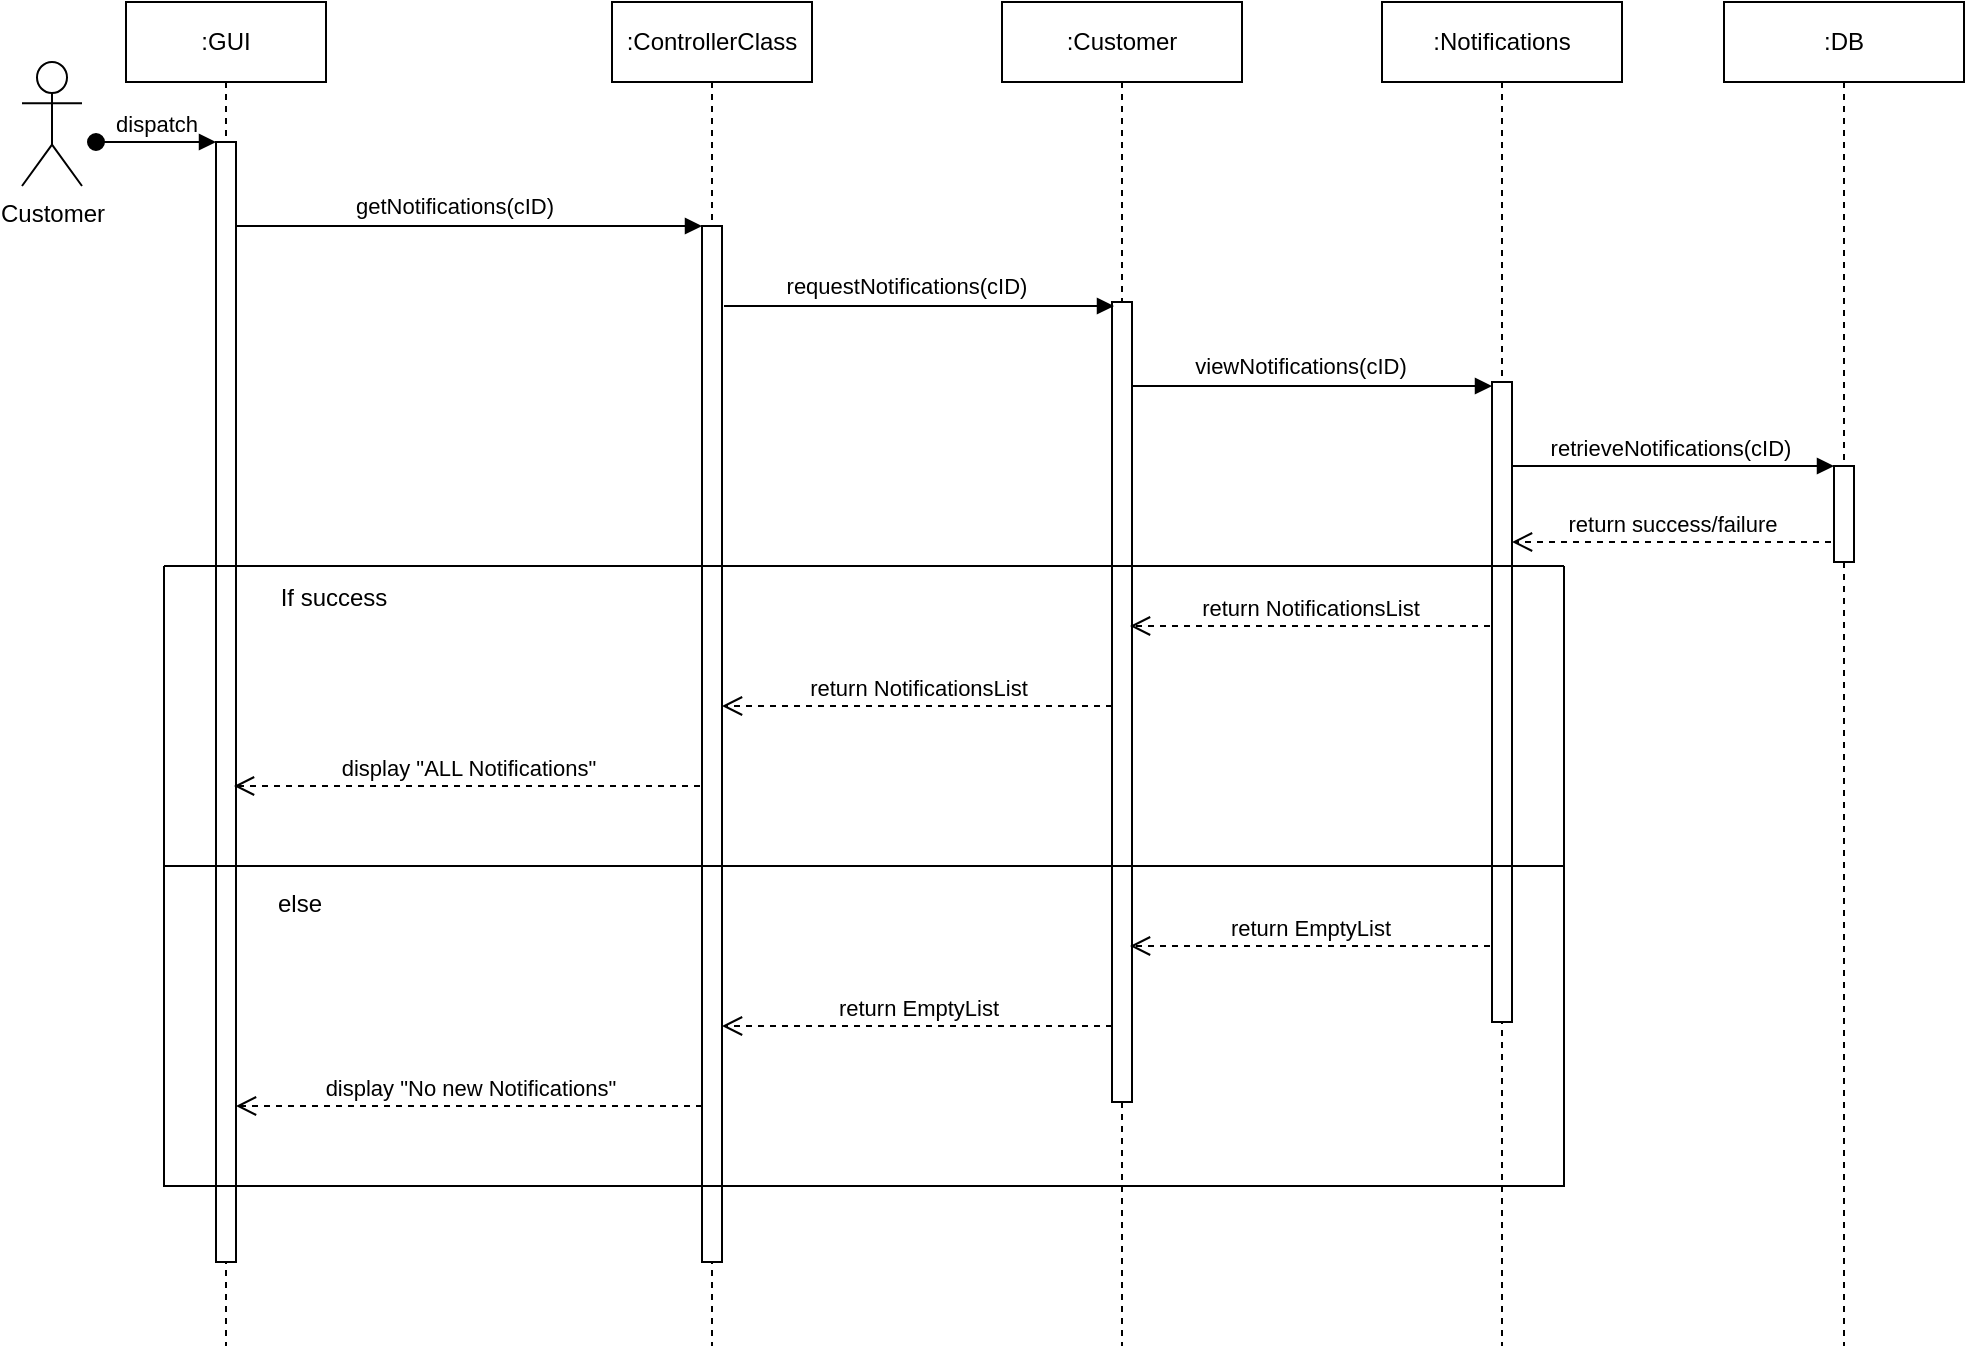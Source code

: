 <mxfile version="28.2.8">
  <diagram name="Page-1" id="2YBvvXClWsGukQMizWep">
    <mxGraphModel dx="1418" dy="794" grid="1" gridSize="10" guides="1" tooltips="1" connect="1" arrows="1" fold="1" page="1" pageScale="1" pageWidth="850" pageHeight="1100" math="0" shadow="0">
      <root>
        <mxCell id="0" />
        <mxCell id="1" parent="0" />
        <mxCell id="aM9ryv3xv72pqoxQDRHE-1" value=":GUI" style="shape=umlLifeline;perimeter=lifelinePerimeter;whiteSpace=wrap;html=1;container=0;dropTarget=0;collapsible=0;recursiveResize=0;outlineConnect=0;portConstraint=eastwest;newEdgeStyle={&quot;edgeStyle&quot;:&quot;elbowEdgeStyle&quot;,&quot;elbow&quot;:&quot;vertical&quot;,&quot;curved&quot;:0,&quot;rounded&quot;:0};" parent="1" vertex="1">
          <mxGeometry x="111" y="48" width="100" height="672" as="geometry" />
        </mxCell>
        <mxCell id="aM9ryv3xv72pqoxQDRHE-2" value="" style="html=1;points=[];perimeter=orthogonalPerimeter;outlineConnect=0;targetShapes=umlLifeline;portConstraint=eastwest;newEdgeStyle={&quot;edgeStyle&quot;:&quot;elbowEdgeStyle&quot;,&quot;elbow&quot;:&quot;vertical&quot;,&quot;curved&quot;:0,&quot;rounded&quot;:0};" parent="aM9ryv3xv72pqoxQDRHE-1" vertex="1">
          <mxGeometry x="45" y="70" width="10" height="560" as="geometry" />
        </mxCell>
        <mxCell id="aM9ryv3xv72pqoxQDRHE-3" value="dispatch" style="html=1;verticalAlign=bottom;startArrow=oval;endArrow=block;startSize=8;edgeStyle=elbowEdgeStyle;elbow=vertical;curved=0;rounded=0;" parent="aM9ryv3xv72pqoxQDRHE-1" target="aM9ryv3xv72pqoxQDRHE-2" edge="1">
          <mxGeometry relative="1" as="geometry">
            <mxPoint x="-15" y="70" as="sourcePoint" />
          </mxGeometry>
        </mxCell>
        <mxCell id="aM9ryv3xv72pqoxQDRHE-5" value=":ControllerClass" style="shape=umlLifeline;perimeter=lifelinePerimeter;whiteSpace=wrap;html=1;container=0;dropTarget=0;collapsible=0;recursiveResize=0;outlineConnect=0;portConstraint=eastwest;newEdgeStyle={&quot;edgeStyle&quot;:&quot;elbowEdgeStyle&quot;,&quot;elbow&quot;:&quot;vertical&quot;,&quot;curved&quot;:0,&quot;rounded&quot;:0};" parent="1" vertex="1">
          <mxGeometry x="354" y="48" width="100" height="672" as="geometry" />
        </mxCell>
        <mxCell id="aM9ryv3xv72pqoxQDRHE-6" value="" style="html=1;points=[];perimeter=orthogonalPerimeter;outlineConnect=0;targetShapes=umlLifeline;portConstraint=eastwest;newEdgeStyle={&quot;edgeStyle&quot;:&quot;elbowEdgeStyle&quot;,&quot;elbow&quot;:&quot;vertical&quot;,&quot;curved&quot;:0,&quot;rounded&quot;:0};" parent="aM9ryv3xv72pqoxQDRHE-5" vertex="1">
          <mxGeometry x="45" y="112" width="10" height="518" as="geometry" />
        </mxCell>
        <mxCell id="aM9ryv3xv72pqoxQDRHE-7" value="" style="html=1;verticalAlign=bottom;endArrow=block;edgeStyle=elbowEdgeStyle;elbow=vertical;curved=0;rounded=0;" parent="1" edge="1">
          <mxGeometry relative="1" as="geometry">
            <mxPoint x="166" y="160" as="sourcePoint" />
            <Array as="points">
              <mxPoint x="209" y="160" />
              <mxPoint x="251" y="140" />
            </Array>
            <mxPoint x="399" y="160" as="targetPoint" />
          </mxGeometry>
        </mxCell>
        <mxCell id="0jZ7-tW0BVTjiJO53gmQ-3" value="getNotifications(cID)" style="edgeLabel;html=1;align=center;verticalAlign=middle;resizable=0;points=[];" parent="aM9ryv3xv72pqoxQDRHE-7" vertex="1" connectable="0">
          <mxGeometry x="-0.065" y="3" relative="1" as="geometry">
            <mxPoint y="-7" as="offset" />
          </mxGeometry>
        </mxCell>
        <mxCell id="VEuW4mEXxXxEv6BpwXh5-1" value="Customer" style="shape=umlActor;verticalLabelPosition=bottom;verticalAlign=top;html=1;" parent="1" vertex="1">
          <mxGeometry x="59" y="78" width="30" height="62" as="geometry" />
        </mxCell>
        <mxCell id="VEuW4mEXxXxEv6BpwXh5-5" value=":Notifications" style="shape=umlLifeline;perimeter=lifelinePerimeter;whiteSpace=wrap;html=1;container=0;dropTarget=0;collapsible=0;recursiveResize=0;outlineConnect=0;portConstraint=eastwest;newEdgeStyle={&quot;edgeStyle&quot;:&quot;elbowEdgeStyle&quot;,&quot;elbow&quot;:&quot;vertical&quot;,&quot;curved&quot;:0,&quot;rounded&quot;:0};" parent="1" vertex="1">
          <mxGeometry x="739" y="48" width="120" height="672" as="geometry" />
        </mxCell>
        <mxCell id="VEuW4mEXxXxEv6BpwXh5-6" value="" style="html=1;points=[];perimeter=orthogonalPerimeter;outlineConnect=0;targetShapes=umlLifeline;portConstraint=eastwest;newEdgeStyle={&quot;edgeStyle&quot;:&quot;elbowEdgeStyle&quot;,&quot;elbow&quot;:&quot;vertical&quot;,&quot;curved&quot;:0,&quot;rounded&quot;:0};" parent="VEuW4mEXxXxEv6BpwXh5-5" vertex="1">
          <mxGeometry x="55" y="190" width="10" height="320" as="geometry" />
        </mxCell>
        <mxCell id="0jZ7-tW0BVTjiJO53gmQ-4" value=":Customer" style="shape=umlLifeline;perimeter=lifelinePerimeter;whiteSpace=wrap;html=1;container=0;dropTarget=0;collapsible=0;recursiveResize=0;outlineConnect=0;portConstraint=eastwest;newEdgeStyle={&quot;edgeStyle&quot;:&quot;elbowEdgeStyle&quot;,&quot;elbow&quot;:&quot;vertical&quot;,&quot;curved&quot;:0,&quot;rounded&quot;:0};" parent="1" vertex="1">
          <mxGeometry x="549" y="48" width="120" height="672" as="geometry" />
        </mxCell>
        <mxCell id="0jZ7-tW0BVTjiJO53gmQ-5" value="" style="html=1;points=[];perimeter=orthogonalPerimeter;outlineConnect=0;targetShapes=umlLifeline;portConstraint=eastwest;newEdgeStyle={&quot;edgeStyle&quot;:&quot;elbowEdgeStyle&quot;,&quot;elbow&quot;:&quot;vertical&quot;,&quot;curved&quot;:0,&quot;rounded&quot;:0};" parent="0jZ7-tW0BVTjiJO53gmQ-4" vertex="1">
          <mxGeometry x="55" y="150" width="10" height="400" as="geometry" />
        </mxCell>
        <mxCell id="0jZ7-tW0BVTjiJO53gmQ-28" value="" style="swimlane;startSize=0;" parent="1" vertex="1">
          <mxGeometry x="130" y="330" width="700" height="310" as="geometry" />
        </mxCell>
        <mxCell id="EJbwKhiUwv7nrLsNbU0W-18" value="&lt;span style=&quot;text-wrap-mode: nowrap; background-color: rgb(255, 255, 255);&quot;&gt;If success&lt;/span&gt;" style="text;whiteSpace=wrap;html=1;fontSize=12;align=center;" parent="0jZ7-tW0BVTjiJO53gmQ-28" vertex="1">
          <mxGeometry x="20" y="2" width="130" height="40" as="geometry" />
        </mxCell>
        <mxCell id="0jZ7-tW0BVTjiJO53gmQ-56" value="" style="line;strokeWidth=1;html=1;" parent="0jZ7-tW0BVTjiJO53gmQ-28" vertex="1">
          <mxGeometry y="145" width="700" height="10" as="geometry" />
        </mxCell>
        <mxCell id="U9XzbLY1-AbpNYxQL2TC-7" value="display &quot;ALL Notifications&quot;" style="html=1;verticalAlign=bottom;endArrow=open;dashed=1;endSize=8;edgeStyle=elbowEdgeStyle;elbow=vertical;curved=0;rounded=0;" parent="0jZ7-tW0BVTjiJO53gmQ-28" edge="1">
          <mxGeometry relative="1" as="geometry">
            <mxPoint x="35" y="110.0" as="targetPoint" />
            <Array as="points">
              <mxPoint x="133" y="110" />
            </Array>
            <mxPoint x="268" y="110" as="sourcePoint" />
          </mxGeometry>
        </mxCell>
        <mxCell id="U9XzbLY1-AbpNYxQL2TC-20" value="&lt;span style=&quot;text-wrap-mode: nowrap; background-color: rgb(255, 255, 255);&quot;&gt;else&lt;/span&gt;" style="text;whiteSpace=wrap;html=1;fontSize=12;align=center;" parent="0jZ7-tW0BVTjiJO53gmQ-28" vertex="1">
          <mxGeometry x="3" y="155" width="130" height="40" as="geometry" />
        </mxCell>
        <mxCell id="U9XzbLY1-AbpNYxQL2TC-44" value="return NotificationsList" style="html=1;verticalAlign=bottom;endArrow=open;dashed=1;endSize=8;edgeStyle=elbowEdgeStyle;elbow=vertical;curved=0;rounded=0;" parent="0jZ7-tW0BVTjiJO53gmQ-28" edge="1">
          <mxGeometry relative="1" as="geometry">
            <mxPoint x="279" y="70" as="targetPoint" />
            <Array as="points">
              <mxPoint x="369" y="70" />
            </Array>
            <mxPoint x="474" y="70.0" as="sourcePoint" />
          </mxGeometry>
        </mxCell>
        <mxCell id="U9XzbLY1-AbpNYxQL2TC-45" value="return NotificationsList" style="html=1;verticalAlign=bottom;endArrow=open;dashed=1;endSize=8;edgeStyle=elbowEdgeStyle;elbow=vertical;curved=0;rounded=0;" parent="0jZ7-tW0BVTjiJO53gmQ-28" edge="1">
          <mxGeometry relative="1" as="geometry">
            <mxPoint x="483" y="30" as="targetPoint" />
            <Array as="points">
              <mxPoint x="558" y="30" />
            </Array>
            <mxPoint x="663" y="30.0" as="sourcePoint" />
          </mxGeometry>
        </mxCell>
        <mxCell id="U9XzbLY1-AbpNYxQL2TC-46" value="return EmptyList" style="html=1;verticalAlign=bottom;endArrow=open;dashed=1;endSize=8;edgeStyle=elbowEdgeStyle;elbow=vertical;curved=0;rounded=0;" parent="0jZ7-tW0BVTjiJO53gmQ-28" edge="1">
          <mxGeometry relative="1" as="geometry">
            <mxPoint x="483" y="190" as="targetPoint" />
            <Array as="points">
              <mxPoint x="558" y="190" />
            </Array>
            <mxPoint x="663" y="190.0" as="sourcePoint" />
          </mxGeometry>
        </mxCell>
        <mxCell id="U9XzbLY1-AbpNYxQL2TC-47" value="return EmptyList" style="html=1;verticalAlign=bottom;endArrow=open;dashed=1;endSize=8;edgeStyle=elbowEdgeStyle;elbow=vertical;curved=0;rounded=0;" parent="0jZ7-tW0BVTjiJO53gmQ-28" edge="1">
          <mxGeometry relative="1" as="geometry">
            <mxPoint x="279" y="230" as="targetPoint" />
            <Array as="points">
              <mxPoint x="369" y="230" />
            </Array>
            <mxPoint x="474" y="230.0" as="sourcePoint" />
          </mxGeometry>
        </mxCell>
        <mxCell id="U9XzbLY1-AbpNYxQL2TC-48" value="display &quot;No new Notifications&quot;" style="html=1;verticalAlign=bottom;endArrow=open;dashed=1;endSize=8;edgeStyle=elbowEdgeStyle;elbow=vertical;curved=0;rounded=0;" parent="0jZ7-tW0BVTjiJO53gmQ-28" edge="1">
          <mxGeometry relative="1" as="geometry">
            <mxPoint x="36" y="270.0" as="targetPoint" />
            <Array as="points">
              <mxPoint x="134" y="270" />
            </Array>
            <mxPoint x="269" y="270" as="sourcePoint" />
          </mxGeometry>
        </mxCell>
        <mxCell id="U9XzbLY1-AbpNYxQL2TC-10" value=":DB" style="shape=umlLifeline;perimeter=lifelinePerimeter;whiteSpace=wrap;html=1;container=0;dropTarget=0;collapsible=0;recursiveResize=0;outlineConnect=0;portConstraint=eastwest;newEdgeStyle={&quot;edgeStyle&quot;:&quot;elbowEdgeStyle&quot;,&quot;elbow&quot;:&quot;vertical&quot;,&quot;curved&quot;:0,&quot;rounded&quot;:0};" parent="1" vertex="1">
          <mxGeometry x="910" y="48" width="120" height="672" as="geometry" />
        </mxCell>
        <mxCell id="U9XzbLY1-AbpNYxQL2TC-11" value="" style="html=1;points=[];perimeter=orthogonalPerimeter;outlineConnect=0;targetShapes=umlLifeline;portConstraint=eastwest;newEdgeStyle={&quot;edgeStyle&quot;:&quot;elbowEdgeStyle&quot;,&quot;elbow&quot;:&quot;vertical&quot;,&quot;curved&quot;:0,&quot;rounded&quot;:0};" parent="U9XzbLY1-AbpNYxQL2TC-10" vertex="1">
          <mxGeometry x="55" y="232" width="10" height="48" as="geometry" />
        </mxCell>
        <mxCell id="U9XzbLY1-AbpNYxQL2TC-12" value="" style="html=1;verticalAlign=bottom;endArrow=block;edgeStyle=elbowEdgeStyle;elbow=vertical;curved=0;rounded=0;" parent="1" edge="1">
          <mxGeometry relative="1" as="geometry">
            <mxPoint x="804" y="290" as="sourcePoint" />
            <Array as="points">
              <mxPoint x="840" y="280" />
              <mxPoint x="830" y="597" />
              <mxPoint x="860" y="697" />
              <mxPoint x="828" y="554" />
              <mxPoint x="870" y="534" />
            </Array>
            <mxPoint x="965" y="280" as="targetPoint" />
          </mxGeometry>
        </mxCell>
        <mxCell id="U9XzbLY1-AbpNYxQL2TC-13" value="retrieveNotifications(cID)" style="edgeLabel;html=1;align=center;verticalAlign=middle;resizable=0;points=[];" parent="U9XzbLY1-AbpNYxQL2TC-12" vertex="1" connectable="0">
          <mxGeometry x="-0.065" y="3" relative="1" as="geometry">
            <mxPoint x="9" y="-6" as="offset" />
          </mxGeometry>
        </mxCell>
        <mxCell id="U9XzbLY1-AbpNYxQL2TC-8" value="" style="html=1;verticalAlign=bottom;endArrow=block;edgeStyle=elbowEdgeStyle;elbow=vertical;curved=0;rounded=0;" parent="1" edge="1">
          <mxGeometry relative="1" as="geometry">
            <mxPoint x="410" y="200" as="sourcePoint" />
            <Array as="points">
              <mxPoint x="453" y="200" />
              <mxPoint x="495" y="180" />
            </Array>
            <mxPoint x="605" y="200" as="targetPoint" />
          </mxGeometry>
        </mxCell>
        <mxCell id="U9XzbLY1-AbpNYxQL2TC-9" value="requestNotifications(cID)" style="edgeLabel;html=1;align=center;verticalAlign=middle;resizable=0;points=[];" parent="U9XzbLY1-AbpNYxQL2TC-8" vertex="1" connectable="0">
          <mxGeometry x="-0.065" y="3" relative="1" as="geometry">
            <mxPoint y="-7" as="offset" />
          </mxGeometry>
        </mxCell>
        <mxCell id="BeFSrIk958UR365Rvj6z-9" value="" style="html=1;verticalAlign=bottom;endArrow=block;edgeStyle=elbowEdgeStyle;elbow=vertical;curved=0;rounded=0;" parent="1" edge="1">
          <mxGeometry relative="1" as="geometry">
            <mxPoint x="614" y="240" as="sourcePoint" />
            <Array as="points">
              <mxPoint x="657" y="240" />
              <mxPoint x="699" y="220" />
            </Array>
            <mxPoint x="794" y="240" as="targetPoint" />
          </mxGeometry>
        </mxCell>
        <mxCell id="BeFSrIk958UR365Rvj6z-10" value="viewNotifications(cID)" style="edgeLabel;html=1;align=center;verticalAlign=middle;resizable=0;points=[];" parent="BeFSrIk958UR365Rvj6z-9" vertex="1" connectable="0">
          <mxGeometry x="-0.065" y="3" relative="1" as="geometry">
            <mxPoint y="-7" as="offset" />
          </mxGeometry>
        </mxCell>
        <mxCell id="U9XzbLY1-AbpNYxQL2TC-36" value="return success/failure" style="html=1;verticalAlign=bottom;endArrow=open;dashed=1;endSize=8;edgeStyle=elbowEdgeStyle;elbow=horizontal;curved=0;rounded=0;" parent="1" edge="1">
          <mxGeometry relative="1" as="geometry">
            <mxPoint x="804" y="318" as="targetPoint" />
            <Array as="points">
              <mxPoint x="824" y="318" />
            </Array>
            <mxPoint x="963.5" y="318" as="sourcePoint" />
          </mxGeometry>
        </mxCell>
      </root>
    </mxGraphModel>
  </diagram>
</mxfile>
